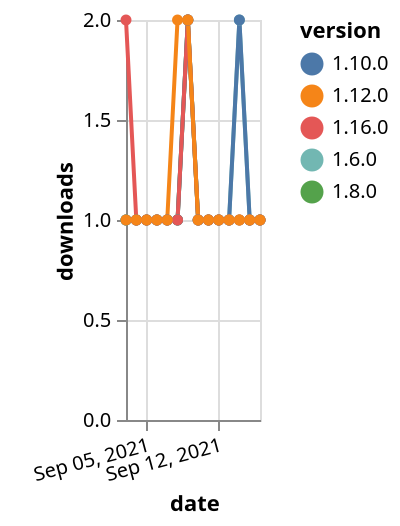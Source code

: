 {"$schema": "https://vega.github.io/schema/vega-lite/v5.json", "description": "A simple bar chart with embedded data.", "data": {"values": [{"date": "2021-09-03", "total": 254, "delta": 1, "version": "1.6.0"}, {"date": "2021-09-04", "total": 255, "delta": 1, "version": "1.6.0"}, {"date": "2021-09-05", "total": 256, "delta": 1, "version": "1.6.0"}, {"date": "2021-09-06", "total": 257, "delta": 1, "version": "1.6.0"}, {"date": "2021-09-07", "total": 258, "delta": 1, "version": "1.6.0"}, {"date": "2021-09-08", "total": 259, "delta": 1, "version": "1.6.0"}, {"date": "2021-09-09", "total": 261, "delta": 2, "version": "1.6.0"}, {"date": "2021-09-10", "total": 262, "delta": 1, "version": "1.6.0"}, {"date": "2021-09-11", "total": 263, "delta": 1, "version": "1.6.0"}, {"date": "2021-09-12", "total": 264, "delta": 1, "version": "1.6.0"}, {"date": "2021-09-13", "total": 265, "delta": 1, "version": "1.6.0"}, {"date": "2021-09-14", "total": 267, "delta": 2, "version": "1.6.0"}, {"date": "2021-09-15", "total": 268, "delta": 1, "version": "1.6.0"}, {"date": "2021-09-16", "total": 269, "delta": 1, "version": "1.6.0"}, {"date": "2021-09-03", "total": 199, "delta": 1, "version": "1.8.0"}, {"date": "2021-09-04", "total": 200, "delta": 1, "version": "1.8.0"}, {"date": "2021-09-05", "total": 201, "delta": 1, "version": "1.8.0"}, {"date": "2021-09-06", "total": 202, "delta": 1, "version": "1.8.0"}, {"date": "2021-09-07", "total": 203, "delta": 1, "version": "1.8.0"}, {"date": "2021-09-08", "total": 204, "delta": 1, "version": "1.8.0"}, {"date": "2021-09-09", "total": 206, "delta": 2, "version": "1.8.0"}, {"date": "2021-09-10", "total": 207, "delta": 1, "version": "1.8.0"}, {"date": "2021-09-11", "total": 208, "delta": 1, "version": "1.8.0"}, {"date": "2021-09-12", "total": 209, "delta": 1, "version": "1.8.0"}, {"date": "2021-09-13", "total": 210, "delta": 1, "version": "1.8.0"}, {"date": "2021-09-14", "total": 211, "delta": 1, "version": "1.8.0"}, {"date": "2021-09-15", "total": 212, "delta": 1, "version": "1.8.0"}, {"date": "2021-09-16", "total": 213, "delta": 1, "version": "1.8.0"}, {"date": "2021-09-03", "total": 202, "delta": 1, "version": "1.10.0"}, {"date": "2021-09-04", "total": 203, "delta": 1, "version": "1.10.0"}, {"date": "2021-09-05", "total": 204, "delta": 1, "version": "1.10.0"}, {"date": "2021-09-06", "total": 205, "delta": 1, "version": "1.10.0"}, {"date": "2021-09-07", "total": 206, "delta": 1, "version": "1.10.0"}, {"date": "2021-09-08", "total": 207, "delta": 1, "version": "1.10.0"}, {"date": "2021-09-09", "total": 209, "delta": 2, "version": "1.10.0"}, {"date": "2021-09-10", "total": 210, "delta": 1, "version": "1.10.0"}, {"date": "2021-09-11", "total": 211, "delta": 1, "version": "1.10.0"}, {"date": "2021-09-12", "total": 212, "delta": 1, "version": "1.10.0"}, {"date": "2021-09-13", "total": 213, "delta": 1, "version": "1.10.0"}, {"date": "2021-09-14", "total": 215, "delta": 2, "version": "1.10.0"}, {"date": "2021-09-15", "total": 216, "delta": 1, "version": "1.10.0"}, {"date": "2021-09-16", "total": 217, "delta": 1, "version": "1.10.0"}, {"date": "2021-09-03", "total": 120, "delta": 2, "version": "1.16.0"}, {"date": "2021-09-04", "total": 121, "delta": 1, "version": "1.16.0"}, {"date": "2021-09-05", "total": 122, "delta": 1, "version": "1.16.0"}, {"date": "2021-09-06", "total": 123, "delta": 1, "version": "1.16.0"}, {"date": "2021-09-07", "total": 124, "delta": 1, "version": "1.16.0"}, {"date": "2021-09-08", "total": 125, "delta": 1, "version": "1.16.0"}, {"date": "2021-09-09", "total": 127, "delta": 2, "version": "1.16.0"}, {"date": "2021-09-10", "total": 128, "delta": 1, "version": "1.16.0"}, {"date": "2021-09-11", "total": 129, "delta": 1, "version": "1.16.0"}, {"date": "2021-09-12", "total": 130, "delta": 1, "version": "1.16.0"}, {"date": "2021-09-13", "total": 131, "delta": 1, "version": "1.16.0"}, {"date": "2021-09-14", "total": 132, "delta": 1, "version": "1.16.0"}, {"date": "2021-09-15", "total": 133, "delta": 1, "version": "1.16.0"}, {"date": "2021-09-16", "total": 134, "delta": 1, "version": "1.16.0"}, {"date": "2021-09-03", "total": 174, "delta": 1, "version": "1.12.0"}, {"date": "2021-09-04", "total": 175, "delta": 1, "version": "1.12.0"}, {"date": "2021-09-05", "total": 176, "delta": 1, "version": "1.12.0"}, {"date": "2021-09-06", "total": 177, "delta": 1, "version": "1.12.0"}, {"date": "2021-09-07", "total": 178, "delta": 1, "version": "1.12.0"}, {"date": "2021-09-08", "total": 180, "delta": 2, "version": "1.12.0"}, {"date": "2021-09-09", "total": 182, "delta": 2, "version": "1.12.0"}, {"date": "2021-09-10", "total": 183, "delta": 1, "version": "1.12.0"}, {"date": "2021-09-11", "total": 184, "delta": 1, "version": "1.12.0"}, {"date": "2021-09-12", "total": 185, "delta": 1, "version": "1.12.0"}, {"date": "2021-09-13", "total": 186, "delta": 1, "version": "1.12.0"}, {"date": "2021-09-14", "total": 187, "delta": 1, "version": "1.12.0"}, {"date": "2021-09-15", "total": 188, "delta": 1, "version": "1.12.0"}, {"date": "2021-09-16", "total": 189, "delta": 1, "version": "1.12.0"}]}, "width": "container", "mark": {"type": "line", "point": {"filled": true}}, "encoding": {"x": {"field": "date", "type": "temporal", "timeUnit": "yearmonthdate", "title": "date", "axis": {"labelAngle": -15}}, "y": {"field": "delta", "type": "quantitative", "title": "downloads"}, "color": {"field": "version", "type": "nominal"}, "tooltip": {"field": "delta"}}}